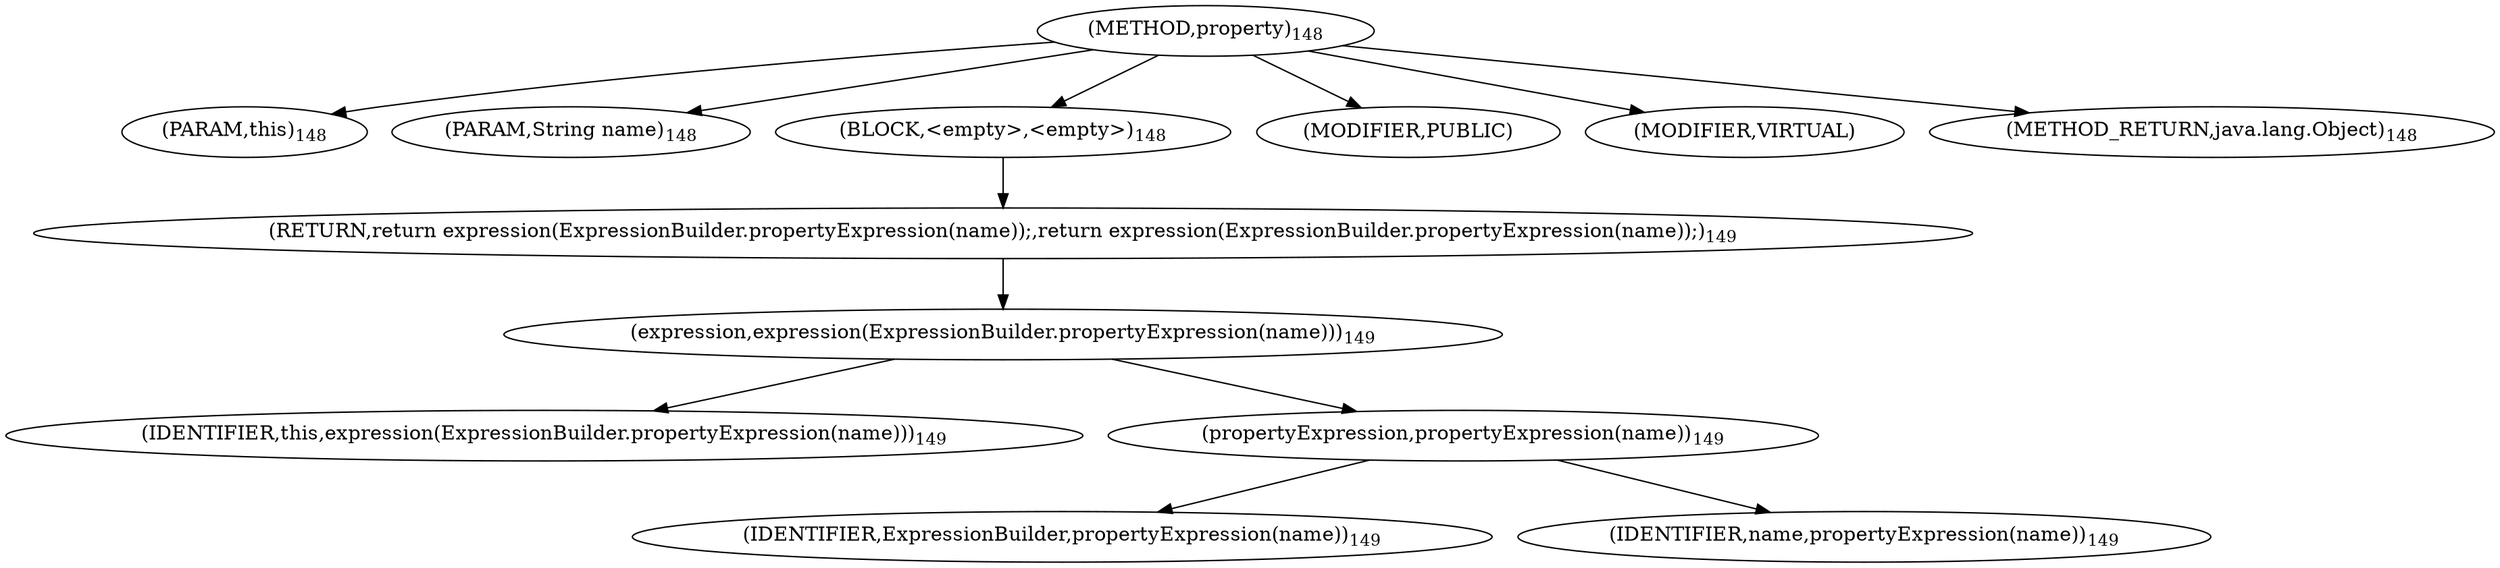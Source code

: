 digraph "property" {  
"310" [label = <(METHOD,property)<SUB>148</SUB>> ]
"34" [label = <(PARAM,this)<SUB>148</SUB>> ]
"311" [label = <(PARAM,String name)<SUB>148</SUB>> ]
"312" [label = <(BLOCK,&lt;empty&gt;,&lt;empty&gt;)<SUB>148</SUB>> ]
"313" [label = <(RETURN,return expression(ExpressionBuilder.propertyExpression(name));,return expression(ExpressionBuilder.propertyExpression(name));)<SUB>149</SUB>> ]
"314" [label = <(expression,expression(ExpressionBuilder.propertyExpression(name)))<SUB>149</SUB>> ]
"33" [label = <(IDENTIFIER,this,expression(ExpressionBuilder.propertyExpression(name)))<SUB>149</SUB>> ]
"315" [label = <(propertyExpression,propertyExpression(name))<SUB>149</SUB>> ]
"316" [label = <(IDENTIFIER,ExpressionBuilder,propertyExpression(name))<SUB>149</SUB>> ]
"317" [label = <(IDENTIFIER,name,propertyExpression(name))<SUB>149</SUB>> ]
"318" [label = <(MODIFIER,PUBLIC)> ]
"319" [label = <(MODIFIER,VIRTUAL)> ]
"320" [label = <(METHOD_RETURN,java.lang.Object)<SUB>148</SUB>> ]
  "310" -> "34" 
  "310" -> "311" 
  "310" -> "312" 
  "310" -> "318" 
  "310" -> "319" 
  "310" -> "320" 
  "312" -> "313" 
  "313" -> "314" 
  "314" -> "33" 
  "314" -> "315" 
  "315" -> "316" 
  "315" -> "317" 
}
